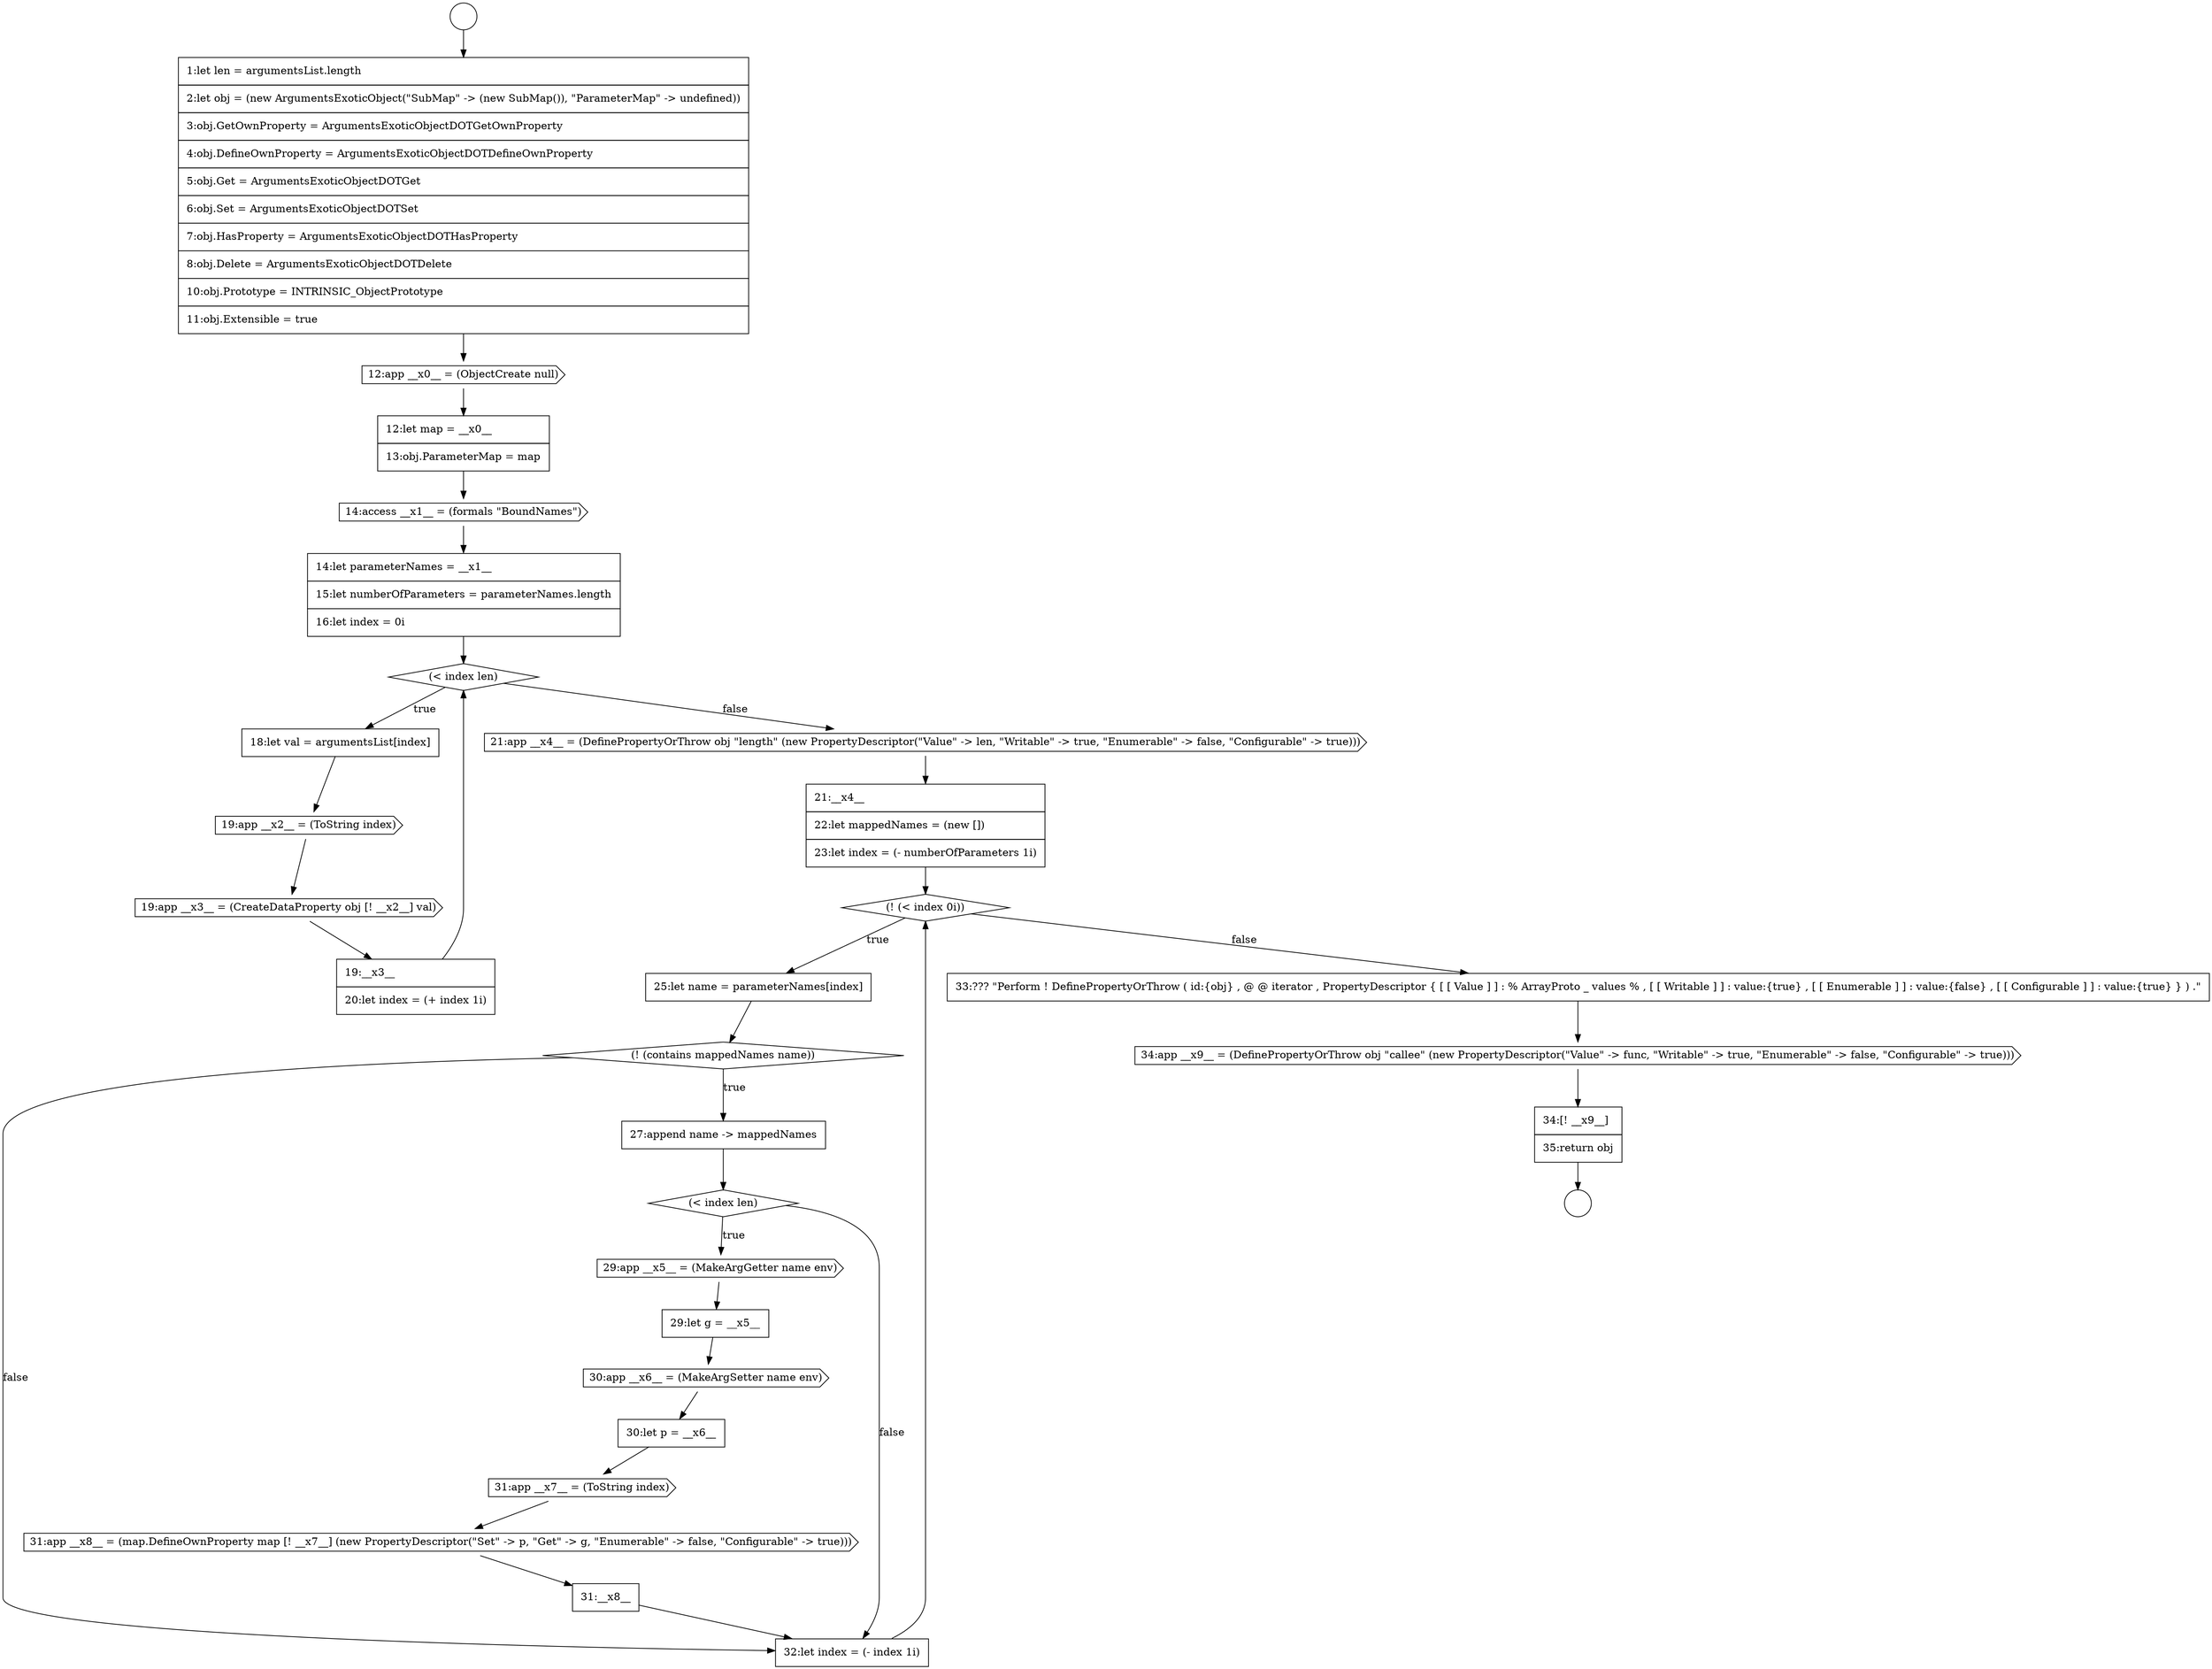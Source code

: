 digraph {
  node2341 [shape=none, margin=0, label=<<font color="black">
    <table border="0" cellborder="1" cellspacing="0" cellpadding="10">
      <tr><td align="left">12:let map = __x0__</td></tr>
      <tr><td align="left">13:obj.ParameterMap = map</td></tr>
    </table>
  </font>> color="black" fillcolor="white" style=filled]
  node2363 [shape=none, margin=0, label=<<font color="black">
    <table border="0" cellborder="1" cellspacing="0" cellpadding="10">
      <tr><td align="left">32:let index = (- index 1i)</td></tr>
    </table>
  </font>> color="black" fillcolor="white" style=filled]
  node2360 [shape=cds, label=<<font color="black">31:app __x7__ = (ToString index)</font>> color="black" fillcolor="white" style=filled]
  node2348 [shape=none, margin=0, label=<<font color="black">
    <table border="0" cellborder="1" cellspacing="0" cellpadding="10">
      <tr><td align="left">19:__x3__</td></tr>
      <tr><td align="left">20:let index = (+ index 1i)</td></tr>
    </table>
  </font>> color="black" fillcolor="white" style=filled]
  node2364 [shape=none, margin=0, label=<<font color="black">
    <table border="0" cellborder="1" cellspacing="0" cellpadding="10">
      <tr><td align="left">33:??? &quot;Perform ! DefinePropertyOrThrow ( id:{obj} , @ @ iterator , PropertyDescriptor { [ [ Value ] ] : % ArrayProto _ values % , [ [ Writable ] ] : value:{true} , [ [ Enumerable ] ] : value:{false} , [ [ Configurable ] ] : value:{true} } ) .&quot;</td></tr>
    </table>
  </font>> color="black" fillcolor="white" style=filled]
  node2359 [shape=none, margin=0, label=<<font color="black">
    <table border="0" cellborder="1" cellspacing="0" cellpadding="10">
      <tr><td align="left">30:let p = __x6__</td></tr>
    </table>
  </font>> color="black" fillcolor="white" style=filled]
  node2349 [shape=cds, label=<<font color="black">21:app __x4__ = (DefinePropertyOrThrow obj &quot;length&quot; (new PropertyDescriptor(&quot;Value&quot; -&gt; len, &quot;Writable&quot; -&gt; true, &quot;Enumerable&quot; -&gt; false, &quot;Configurable&quot; -&gt; true)))</font>> color="black" fillcolor="white" style=filled]
  node2355 [shape=diamond, label=<<font color="black">(&lt; index len)</font>> color="black" fillcolor="white" style=filled]
  node2338 [shape=circle label=" " color="black" fillcolor="white" style=filled]
  node2358 [shape=cds, label=<<font color="black">30:app __x6__ = (MakeArgSetter name env)</font>> color="black" fillcolor="white" style=filled]
  node2343 [shape=none, margin=0, label=<<font color="black">
    <table border="0" cellborder="1" cellspacing="0" cellpadding="10">
      <tr><td align="left">14:let parameterNames = __x1__</td></tr>
      <tr><td align="left">15:let numberOfParameters = parameterNames.length</td></tr>
      <tr><td align="left">16:let index = 0i</td></tr>
    </table>
  </font>> color="black" fillcolor="white" style=filled]
  node2357 [shape=none, margin=0, label=<<font color="black">
    <table border="0" cellborder="1" cellspacing="0" cellpadding="10">
      <tr><td align="left">29:let g = __x5__</td></tr>
    </table>
  </font>> color="black" fillcolor="white" style=filled]
  node2362 [shape=none, margin=0, label=<<font color="black">
    <table border="0" cellborder="1" cellspacing="0" cellpadding="10">
      <tr><td align="left">31:__x8__</td></tr>
    </table>
  </font>> color="black" fillcolor="white" style=filled]
  node2353 [shape=diamond, label=<<font color="black">(! (contains mappedNames name))</font>> color="black" fillcolor="white" style=filled]
  node2351 [shape=diamond, label=<<font color="black">(! (&lt; index 0i))</font>> color="black" fillcolor="white" style=filled]
  node2339 [shape=none, margin=0, label=<<font color="black">
    <table border="0" cellborder="1" cellspacing="0" cellpadding="10">
      <tr><td align="left">1:let len = argumentsList.length</td></tr>
      <tr><td align="left">2:let obj = (new ArgumentsExoticObject(&quot;SubMap&quot; -&gt; (new SubMap()), &quot;ParameterMap&quot; -&gt; undefined))</td></tr>
      <tr><td align="left">3:obj.GetOwnProperty = ArgumentsExoticObjectDOTGetOwnProperty</td></tr>
      <tr><td align="left">4:obj.DefineOwnProperty = ArgumentsExoticObjectDOTDefineOwnProperty</td></tr>
      <tr><td align="left">5:obj.Get = ArgumentsExoticObjectDOTGet</td></tr>
      <tr><td align="left">6:obj.Set = ArgumentsExoticObjectDOTSet</td></tr>
      <tr><td align="left">7:obj.HasProperty = ArgumentsExoticObjectDOTHasProperty</td></tr>
      <tr><td align="left">8:obj.Delete = ArgumentsExoticObjectDOTDelete</td></tr>
      <tr><td align="left">10:obj.Prototype = INTRINSIC_ObjectPrototype</td></tr>
      <tr><td align="left">11:obj.Extensible = true</td></tr>
    </table>
  </font>> color="black" fillcolor="white" style=filled]
  node2356 [shape=cds, label=<<font color="black">29:app __x5__ = (MakeArgGetter name env)</font>> color="black" fillcolor="white" style=filled]
  node2345 [shape=none, margin=0, label=<<font color="black">
    <table border="0" cellborder="1" cellspacing="0" cellpadding="10">
      <tr><td align="left">18:let val = argumentsList[index]</td></tr>
    </table>
  </font>> color="black" fillcolor="white" style=filled]
  node2344 [shape=diamond, label=<<font color="black">(&lt; index len)</font>> color="black" fillcolor="white" style=filled]
  node2346 [shape=cds, label=<<font color="black">19:app __x2__ = (ToString index)</font>> color="black" fillcolor="white" style=filled]
  node2361 [shape=cds, label=<<font color="black">31:app __x8__ = (map.DefineOwnProperty map [! __x7__] (new PropertyDescriptor(&quot;Set&quot; -&gt; p, &quot;Get&quot; -&gt; g, &quot;Enumerable&quot; -&gt; false, &quot;Configurable&quot; -&gt; true)))</font>> color="black" fillcolor="white" style=filled]
  node2365 [shape=cds, label=<<font color="black">34:app __x9__ = (DefinePropertyOrThrow obj &quot;callee&quot; (new PropertyDescriptor(&quot;Value&quot; -&gt; func, &quot;Writable&quot; -&gt; true, &quot;Enumerable&quot; -&gt; false, &quot;Configurable&quot; -&gt; true)))</font>> color="black" fillcolor="white" style=filled]
  node2350 [shape=none, margin=0, label=<<font color="black">
    <table border="0" cellborder="1" cellspacing="0" cellpadding="10">
      <tr><td align="left">21:__x4__</td></tr>
      <tr><td align="left">22:let mappedNames = (new [])</td></tr>
      <tr><td align="left">23:let index = (- numberOfParameters 1i)</td></tr>
    </table>
  </font>> color="black" fillcolor="white" style=filled]
  node2337 [shape=circle label=" " color="black" fillcolor="white" style=filled]
  node2354 [shape=none, margin=0, label=<<font color="black">
    <table border="0" cellborder="1" cellspacing="0" cellpadding="10">
      <tr><td align="left">27:append name -&gt; mappedNames</td></tr>
    </table>
  </font>> color="black" fillcolor="white" style=filled]
  node2352 [shape=none, margin=0, label=<<font color="black">
    <table border="0" cellborder="1" cellspacing="0" cellpadding="10">
      <tr><td align="left">25:let name = parameterNames[index]</td></tr>
    </table>
  </font>> color="black" fillcolor="white" style=filled]
  node2347 [shape=cds, label=<<font color="black">19:app __x3__ = (CreateDataProperty obj [! __x2__] val)</font>> color="black" fillcolor="white" style=filled]
  node2342 [shape=cds, label=<<font color="black">14:access __x1__ = (formals &quot;BoundNames&quot;)</font>> color="black" fillcolor="white" style=filled]
  node2366 [shape=none, margin=0, label=<<font color="black">
    <table border="0" cellborder="1" cellspacing="0" cellpadding="10">
      <tr><td align="left">34:[! __x9__]</td></tr>
      <tr><td align="left">35:return obj</td></tr>
    </table>
  </font>> color="black" fillcolor="white" style=filled]
  node2340 [shape=cds, label=<<font color="black">12:app __x0__ = (ObjectCreate null)</font>> color="black" fillcolor="white" style=filled]
  node2345 -> node2346 [ color="black"]
  node2362 -> node2363 [ color="black"]
  node2363 -> node2351 [ color="black"]
  node2340 -> node2341 [ color="black"]
  node2343 -> node2344 [ color="black"]
  node2351 -> node2352 [label=<<font color="black">true</font>> color="black"]
  node2351 -> node2364 [label=<<font color="black">false</font>> color="black"]
  node2350 -> node2351 [ color="black"]
  node2356 -> node2357 [ color="black"]
  node2355 -> node2356 [label=<<font color="black">true</font>> color="black"]
  node2355 -> node2363 [label=<<font color="black">false</font>> color="black"]
  node2346 -> node2347 [ color="black"]
  node2358 -> node2359 [ color="black"]
  node2352 -> node2353 [ color="black"]
  node2366 -> node2338 [ color="black"]
  node2361 -> node2362 [ color="black"]
  node2360 -> node2361 [ color="black"]
  node2344 -> node2345 [label=<<font color="black">true</font>> color="black"]
  node2344 -> node2349 [label=<<font color="black">false</font>> color="black"]
  node2348 -> node2344 [ color="black"]
  node2337 -> node2339 [ color="black"]
  node2339 -> node2340 [ color="black"]
  node2354 -> node2355 [ color="black"]
  node2342 -> node2343 [ color="black"]
  node2364 -> node2365 [ color="black"]
  node2341 -> node2342 [ color="black"]
  node2359 -> node2360 [ color="black"]
  node2357 -> node2358 [ color="black"]
  node2353 -> node2354 [label=<<font color="black">true</font>> color="black"]
  node2353 -> node2363 [label=<<font color="black">false</font>> color="black"]
  node2349 -> node2350 [ color="black"]
  node2347 -> node2348 [ color="black"]
  node2365 -> node2366 [ color="black"]
}

